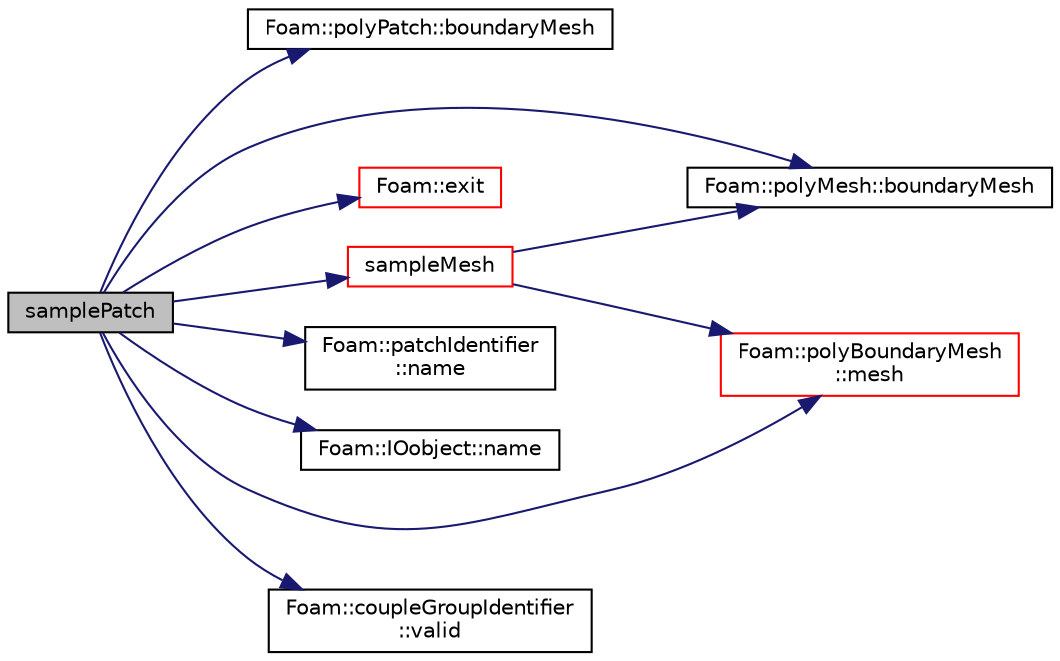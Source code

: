 digraph "samplePatch"
{
  bgcolor="transparent";
  edge [fontname="Helvetica",fontsize="10",labelfontname="Helvetica",labelfontsize="10"];
  node [fontname="Helvetica",fontsize="10",shape=record];
  rankdir="LR";
  Node2084 [label="samplePatch",height=0.2,width=0.4,color="black", fillcolor="grey75", style="filled", fontcolor="black"];
  Node2084 -> Node2085 [color="midnightblue",fontsize="10",style="solid",fontname="Helvetica"];
  Node2085 [label="Foam::polyPatch::boundaryMesh",height=0.2,width=0.4,color="black",URL="$a28633.html#a729e6b97bfa357ec46f60ff7f2e7779a",tooltip="Return boundaryMesh reference. "];
  Node2084 -> Node2086 [color="midnightblue",fontsize="10",style="solid",fontname="Helvetica"];
  Node2086 [label="Foam::polyMesh::boundaryMesh",height=0.2,width=0.4,color="black",URL="$a28565.html#a9f2b68c134340291eda6197f47f25484",tooltip="Return boundary mesh. "];
  Node2084 -> Node2087 [color="midnightblue",fontsize="10",style="solid",fontname="Helvetica"];
  Node2087 [label="Foam::exit",height=0.2,width=0.4,color="red",URL="$a21851.html#a06ca7250d8e89caf05243ec094843642"];
  Node2084 -> Node2136 [color="midnightblue",fontsize="10",style="solid",fontname="Helvetica"];
  Node2136 [label="Foam::polyBoundaryMesh\l::mesh",height=0.2,width=0.4,color="red",URL="$a28557.html#ae78c91f8ff731c07ccc4351d9fe861ba",tooltip="Return the mesh reference. "];
  Node2084 -> Node2151 [color="midnightblue",fontsize="10",style="solid",fontname="Helvetica"];
  Node2151 [label="Foam::patchIdentifier\l::name",height=0.2,width=0.4,color="black",URL="$a28273.html#acc80e00a8ac919288fb55bd14cc88bf6",tooltip="Return name. "];
  Node2084 -> Node2191 [color="midnightblue",fontsize="10",style="solid",fontname="Helvetica"];
  Node2191 [label="Foam::IOobject::name",height=0.2,width=0.4,color="black",URL="$a27249.html#acc80e00a8ac919288fb55bd14cc88bf6",tooltip="Return name. "];
  Node2084 -> Node2257 [color="midnightblue",fontsize="10",style="solid",fontname="Helvetica"];
  Node2257 [label="sampleMesh",height=0.2,width=0.4,color="red",URL="$a26225.html#a75f4352dcd205ea34f90ada907f95091",tooltip="Get the region mesh. "];
  Node2257 -> Node2086 [color="midnightblue",fontsize="10",style="solid",fontname="Helvetica"];
  Node2257 -> Node2136 [color="midnightblue",fontsize="10",style="solid",fontname="Helvetica"];
  Node2084 -> Node2260 [color="midnightblue",fontsize="10",style="solid",fontname="Helvetica"];
  Node2260 [label="Foam::coupleGroupIdentifier\l::valid",height=0.2,width=0.4,color="black",URL="$a28269.html#a315419f26d3c59fa143b49b90a019049",tooltip="Is a valid patchGroup. "];
}
